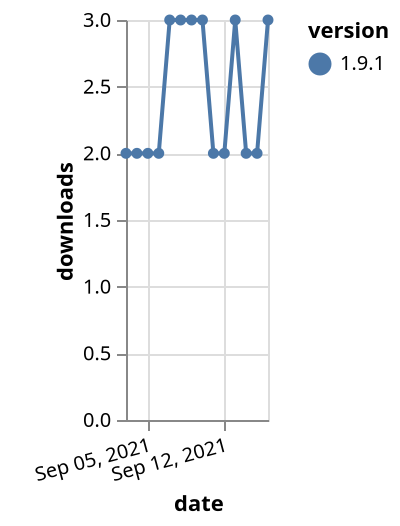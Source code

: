 {"$schema": "https://vega.github.io/schema/vega-lite/v5.json", "description": "A simple bar chart with embedded data.", "data": {"values": [{"date": "2021-09-03", "total": 2458, "delta": 2, "version": "1.9.1"}, {"date": "2021-09-04", "total": 2460, "delta": 2, "version": "1.9.1"}, {"date": "2021-09-05", "total": 2462, "delta": 2, "version": "1.9.1"}, {"date": "2021-09-06", "total": 2464, "delta": 2, "version": "1.9.1"}, {"date": "2021-09-07", "total": 2467, "delta": 3, "version": "1.9.1"}, {"date": "2021-09-08", "total": 2470, "delta": 3, "version": "1.9.1"}, {"date": "2021-09-09", "total": 2473, "delta": 3, "version": "1.9.1"}, {"date": "2021-09-10", "total": 2476, "delta": 3, "version": "1.9.1"}, {"date": "2021-09-11", "total": 2478, "delta": 2, "version": "1.9.1"}, {"date": "2021-09-12", "total": 2480, "delta": 2, "version": "1.9.1"}, {"date": "2021-09-13", "total": 2483, "delta": 3, "version": "1.9.1"}, {"date": "2021-09-14", "total": 2485, "delta": 2, "version": "1.9.1"}, {"date": "2021-09-15", "total": 2487, "delta": 2, "version": "1.9.1"}, {"date": "2021-09-16", "total": 2490, "delta": 3, "version": "1.9.1"}]}, "width": "container", "mark": {"type": "line", "point": {"filled": true}}, "encoding": {"x": {"field": "date", "type": "temporal", "timeUnit": "yearmonthdate", "title": "date", "axis": {"labelAngle": -15}}, "y": {"field": "delta", "type": "quantitative", "title": "downloads"}, "color": {"field": "version", "type": "nominal"}, "tooltip": {"field": "delta"}}}